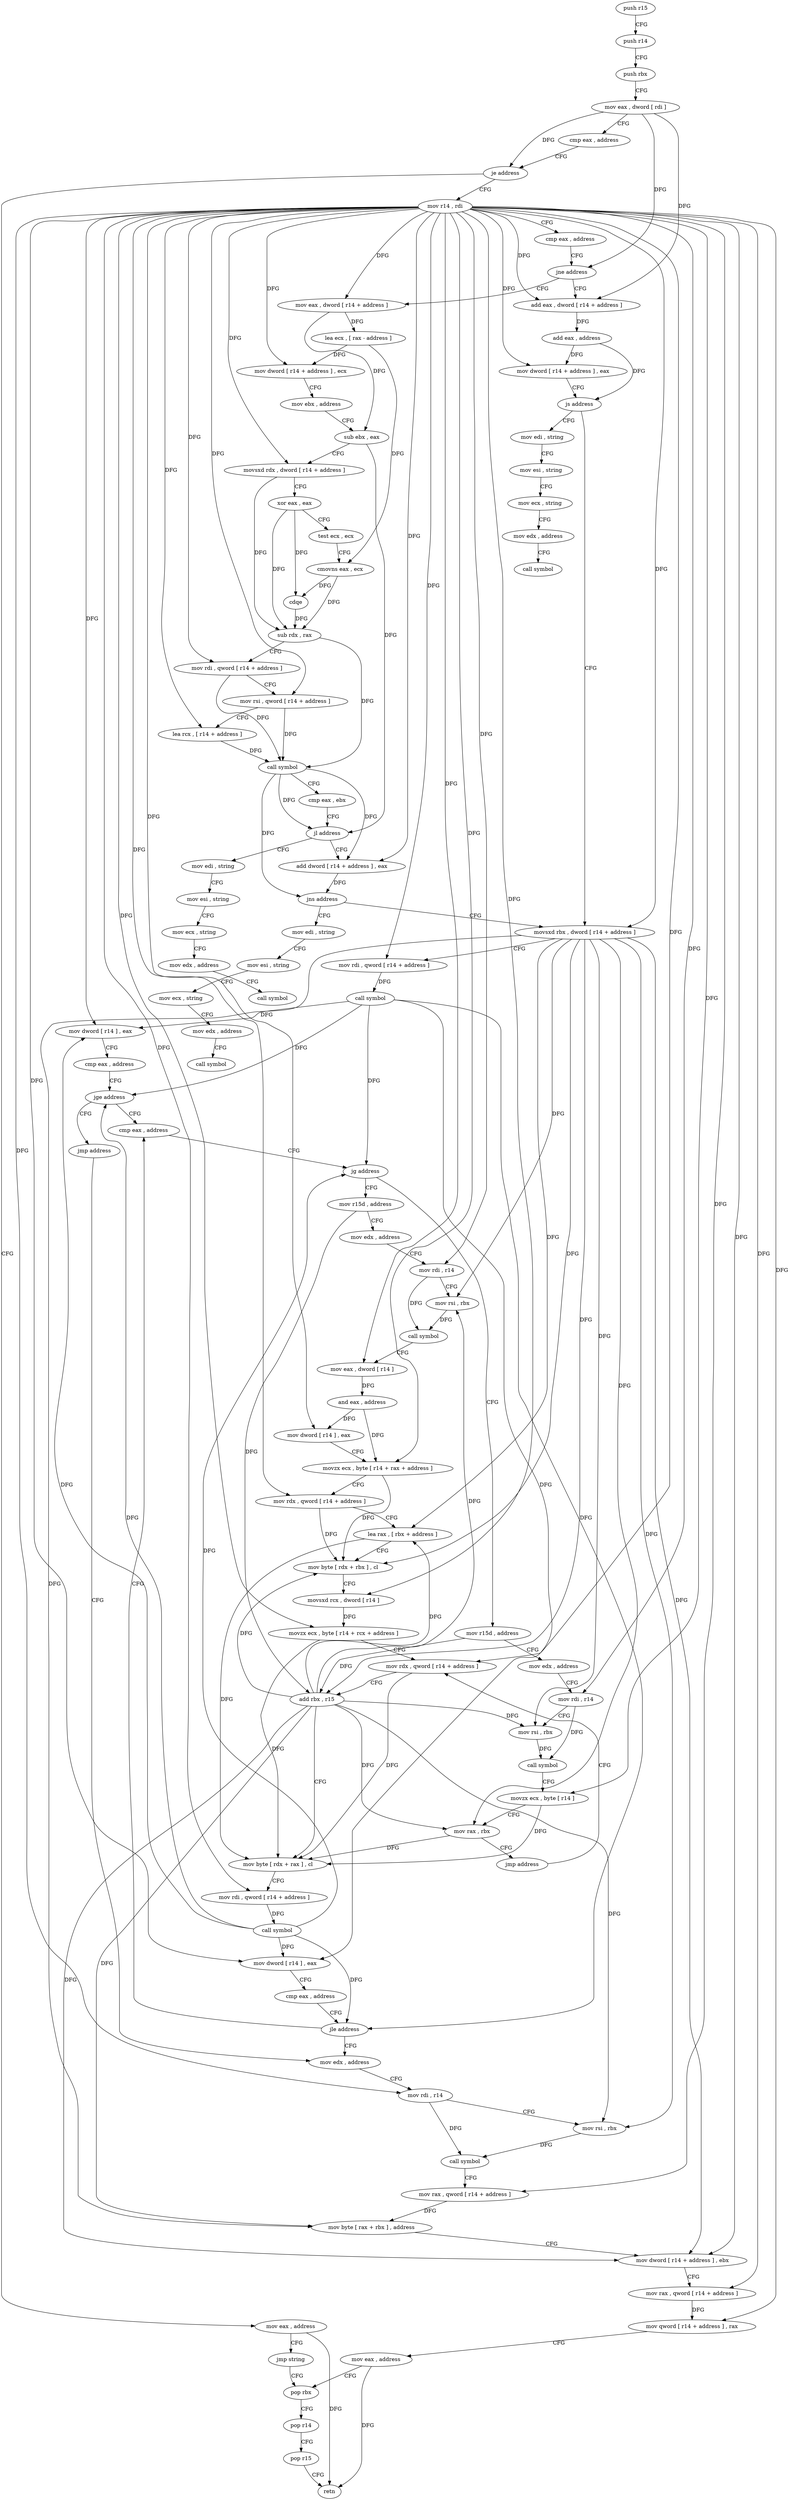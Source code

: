 digraph "func" {
"4209152" [label = "push r15" ]
"4209154" [label = "push r14" ]
"4209156" [label = "push rbx" ]
"4209157" [label = "mov eax , dword [ rdi ]" ]
"4209159" [label = "cmp eax , address" ]
"4209162" [label = "je address" ]
"4209262" [label = "mov eax , address" ]
"4209164" [label = "mov r14 , rdi" ]
"4209267" [label = "jmp string" ]
"4209492" [label = "pop rbx" ]
"4209167" [label = "cmp eax , address" ]
"4209170" [label = "jne address" ]
"4209272" [label = "add eax , dword [ r14 + address ]" ]
"4209172" [label = "mov eax , dword [ r14 + address ]" ]
"4209493" [label = "pop r14" ]
"4209495" [label = "pop r15" ]
"4209497" [label = "retn" ]
"4209276" [label = "add eax , address" ]
"4209279" [label = "mov dword [ r14 + address ] , eax" ]
"4209283" [label = "js address" ]
"4209523" [label = "mov edi , string" ]
"4209289" [label = "movsxd rbx , dword [ r14 + address ]" ]
"4209176" [label = "lea ecx , [ rax - address ]" ]
"4209179" [label = "mov dword [ r14 + address ] , ecx" ]
"4209183" [label = "mov ebx , address" ]
"4209188" [label = "sub ebx , eax" ]
"4209190" [label = "movsxd rdx , dword [ r14 + address ]" ]
"4209194" [label = "xor eax , eax" ]
"4209196" [label = "test ecx , ecx" ]
"4209198" [label = "cmovns eax , ecx" ]
"4209201" [label = "cdqe" ]
"4209203" [label = "sub rdx , rax" ]
"4209206" [label = "mov rdi , qword [ r14 + address ]" ]
"4209210" [label = "mov rsi , qword [ r14 + address ]" ]
"4209214" [label = "lea rcx , [ r14 + address ]" ]
"4209218" [label = "call symbol" ]
"4209223" [label = "cmp eax , ebx" ]
"4209225" [label = "jl address" ]
"4209498" [label = "mov edi , string" ]
"4209231" [label = "add dword [ r14 + address ] , eax" ]
"4209528" [label = "mov esi , string" ]
"4209533" [label = "mov ecx , string" ]
"4209538" [label = "mov edx , address" ]
"4209543" [label = "call symbol" ]
"4209293" [label = "mov rdi , qword [ r14 + address ]" ]
"4209297" [label = "call symbol" ]
"4209302" [label = "mov dword [ r14 ] , eax" ]
"4209305" [label = "cmp eax , address" ]
"4209308" [label = "jge address" ]
"4209415" [label = "cmp eax , address" ]
"4209310" [label = "jmp address" ]
"4209503" [label = "mov esi , string" ]
"4209508" [label = "mov ecx , string" ]
"4209513" [label = "mov edx , address" ]
"4209518" [label = "call symbol" ]
"4209235" [label = "jns address" ]
"4209237" [label = "mov edi , string" ]
"4209418" [label = "jg address" ]
"4209328" [label = "mov r15d , address" ]
"4209420" [label = "mov r15d , address" ]
"4209451" [label = "mov edx , address" ]
"4209242" [label = "mov esi , string" ]
"4209247" [label = "mov ecx , string" ]
"4209252" [label = "mov edx , address" ]
"4209257" [label = "call symbol" ]
"4209334" [label = "mov edx , address" ]
"4209339" [label = "mov rdi , r14" ]
"4209342" [label = "mov rsi , rbx" ]
"4209345" [label = "call symbol" ]
"4209350" [label = "mov eax , dword [ r14 ]" ]
"4209353" [label = "and eax , address" ]
"4209356" [label = "mov dword [ r14 ] , eax" ]
"4209359" [label = "movzx ecx , byte [ r14 + rax + address ]" ]
"4209365" [label = "mov rdx , qword [ r14 + address ]" ]
"4209369" [label = "lea rax , [ rbx + address ]" ]
"4209373" [label = "mov byte [ rdx + rbx ] , cl" ]
"4209376" [label = "movsxd rcx , dword [ r14 ]" ]
"4209379" [label = "movzx ecx , byte [ r14 + rcx + address ]" ]
"4209388" [label = "mov rdx , qword [ r14 + address ]" ]
"4209426" [label = "mov edx , address" ]
"4209431" [label = "mov rdi , r14" ]
"4209434" [label = "mov rsi , rbx" ]
"4209437" [label = "call symbol" ]
"4209442" [label = "movzx ecx , byte [ r14 ]" ]
"4209446" [label = "mov rax , rbx" ]
"4209449" [label = "jmp address" ]
"4209456" [label = "mov rdi , r14" ]
"4209459" [label = "mov rsi , rbx" ]
"4209462" [label = "call symbol" ]
"4209467" [label = "mov rax , qword [ r14 + address ]" ]
"4209471" [label = "mov byte [ rax + rbx ] , address" ]
"4209475" [label = "mov dword [ r14 + address ] , ebx" ]
"4209479" [label = "mov rax , qword [ r14 + address ]" ]
"4209483" [label = "mov qword [ r14 + address ] , rax" ]
"4209487" [label = "mov eax , address" ]
"4209392" [label = "add rbx , r15" ]
"4209395" [label = "mov byte [ rdx + rax ] , cl" ]
"4209398" [label = "mov rdi , qword [ r14 + address ]" ]
"4209402" [label = "call symbol" ]
"4209407" [label = "mov dword [ r14 ] , eax" ]
"4209410" [label = "cmp eax , address" ]
"4209413" [label = "jle address" ]
"4209152" -> "4209154" [ label = "CFG" ]
"4209154" -> "4209156" [ label = "CFG" ]
"4209156" -> "4209157" [ label = "CFG" ]
"4209157" -> "4209159" [ label = "CFG" ]
"4209157" -> "4209162" [ label = "DFG" ]
"4209157" -> "4209170" [ label = "DFG" ]
"4209157" -> "4209272" [ label = "DFG" ]
"4209159" -> "4209162" [ label = "CFG" ]
"4209162" -> "4209262" [ label = "CFG" ]
"4209162" -> "4209164" [ label = "CFG" ]
"4209262" -> "4209267" [ label = "CFG" ]
"4209262" -> "4209497" [ label = "DFG" ]
"4209164" -> "4209167" [ label = "CFG" ]
"4209164" -> "4209272" [ label = "DFG" ]
"4209164" -> "4209279" [ label = "DFG" ]
"4209164" -> "4209172" [ label = "DFG" ]
"4209164" -> "4209179" [ label = "DFG" ]
"4209164" -> "4209190" [ label = "DFG" ]
"4209164" -> "4209289" [ label = "DFG" ]
"4209164" -> "4209293" [ label = "DFG" ]
"4209164" -> "4209302" [ label = "DFG" ]
"4209164" -> "4209206" [ label = "DFG" ]
"4209164" -> "4209210" [ label = "DFG" ]
"4209164" -> "4209214" [ label = "DFG" ]
"4209164" -> "4209231" [ label = "DFG" ]
"4209164" -> "4209339" [ label = "DFG" ]
"4209164" -> "4209350" [ label = "DFG" ]
"4209164" -> "4209356" [ label = "DFG" ]
"4209164" -> "4209359" [ label = "DFG" ]
"4209164" -> "4209365" [ label = "DFG" ]
"4209164" -> "4209376" [ label = "DFG" ]
"4209164" -> "4209379" [ label = "DFG" ]
"4209164" -> "4209431" [ label = "DFG" ]
"4209164" -> "4209442" [ label = "DFG" ]
"4209164" -> "4209456" [ label = "DFG" ]
"4209164" -> "4209467" [ label = "DFG" ]
"4209164" -> "4209475" [ label = "DFG" ]
"4209164" -> "4209479" [ label = "DFG" ]
"4209164" -> "4209483" [ label = "DFG" ]
"4209164" -> "4209388" [ label = "DFG" ]
"4209164" -> "4209398" [ label = "DFG" ]
"4209164" -> "4209407" [ label = "DFG" ]
"4209267" -> "4209492" [ label = "CFG" ]
"4209492" -> "4209493" [ label = "CFG" ]
"4209167" -> "4209170" [ label = "CFG" ]
"4209170" -> "4209272" [ label = "CFG" ]
"4209170" -> "4209172" [ label = "CFG" ]
"4209272" -> "4209276" [ label = "DFG" ]
"4209172" -> "4209176" [ label = "DFG" ]
"4209172" -> "4209188" [ label = "DFG" ]
"4209493" -> "4209495" [ label = "CFG" ]
"4209495" -> "4209497" [ label = "CFG" ]
"4209276" -> "4209279" [ label = "DFG" ]
"4209276" -> "4209283" [ label = "DFG" ]
"4209279" -> "4209283" [ label = "CFG" ]
"4209283" -> "4209523" [ label = "CFG" ]
"4209283" -> "4209289" [ label = "CFG" ]
"4209523" -> "4209528" [ label = "CFG" ]
"4209289" -> "4209293" [ label = "CFG" ]
"4209289" -> "4209342" [ label = "DFG" ]
"4209289" -> "4209369" [ label = "DFG" ]
"4209289" -> "4209373" [ label = "DFG" ]
"4209289" -> "4209434" [ label = "DFG" ]
"4209289" -> "4209446" [ label = "DFG" ]
"4209289" -> "4209459" [ label = "DFG" ]
"4209289" -> "4209471" [ label = "DFG" ]
"4209289" -> "4209475" [ label = "DFG" ]
"4209289" -> "4209392" [ label = "DFG" ]
"4209176" -> "4209179" [ label = "DFG" ]
"4209176" -> "4209198" [ label = "DFG" ]
"4209179" -> "4209183" [ label = "CFG" ]
"4209183" -> "4209188" [ label = "CFG" ]
"4209188" -> "4209190" [ label = "CFG" ]
"4209188" -> "4209225" [ label = "DFG" ]
"4209190" -> "4209194" [ label = "CFG" ]
"4209190" -> "4209203" [ label = "DFG" ]
"4209194" -> "4209196" [ label = "CFG" ]
"4209194" -> "4209201" [ label = "DFG" ]
"4209194" -> "4209203" [ label = "DFG" ]
"4209196" -> "4209198" [ label = "CFG" ]
"4209198" -> "4209201" [ label = "DFG" ]
"4209198" -> "4209203" [ label = "DFG" ]
"4209201" -> "4209203" [ label = "DFG" ]
"4209203" -> "4209206" [ label = "CFG" ]
"4209203" -> "4209218" [ label = "DFG" ]
"4209206" -> "4209210" [ label = "CFG" ]
"4209206" -> "4209218" [ label = "DFG" ]
"4209210" -> "4209214" [ label = "CFG" ]
"4209210" -> "4209218" [ label = "DFG" ]
"4209214" -> "4209218" [ label = "DFG" ]
"4209218" -> "4209223" [ label = "CFG" ]
"4209218" -> "4209225" [ label = "DFG" ]
"4209218" -> "4209231" [ label = "DFG" ]
"4209218" -> "4209235" [ label = "DFG" ]
"4209223" -> "4209225" [ label = "CFG" ]
"4209225" -> "4209498" [ label = "CFG" ]
"4209225" -> "4209231" [ label = "CFG" ]
"4209498" -> "4209503" [ label = "CFG" ]
"4209231" -> "4209235" [ label = "DFG" ]
"4209528" -> "4209533" [ label = "CFG" ]
"4209533" -> "4209538" [ label = "CFG" ]
"4209538" -> "4209543" [ label = "CFG" ]
"4209293" -> "4209297" [ label = "DFG" ]
"4209297" -> "4209302" [ label = "DFG" ]
"4209297" -> "4209308" [ label = "DFG" ]
"4209297" -> "4209418" [ label = "DFG" ]
"4209297" -> "4209407" [ label = "DFG" ]
"4209297" -> "4209413" [ label = "DFG" ]
"4209302" -> "4209305" [ label = "CFG" ]
"4209305" -> "4209308" [ label = "CFG" ]
"4209308" -> "4209415" [ label = "CFG" ]
"4209308" -> "4209310" [ label = "CFG" ]
"4209415" -> "4209418" [ label = "CFG" ]
"4209310" -> "4209451" [ label = "CFG" ]
"4209503" -> "4209508" [ label = "CFG" ]
"4209508" -> "4209513" [ label = "CFG" ]
"4209513" -> "4209518" [ label = "CFG" ]
"4209235" -> "4209289" [ label = "CFG" ]
"4209235" -> "4209237" [ label = "CFG" ]
"4209237" -> "4209242" [ label = "CFG" ]
"4209418" -> "4209328" [ label = "CFG" ]
"4209418" -> "4209420" [ label = "CFG" ]
"4209328" -> "4209334" [ label = "CFG" ]
"4209328" -> "4209392" [ label = "DFG" ]
"4209420" -> "4209426" [ label = "CFG" ]
"4209420" -> "4209392" [ label = "DFG" ]
"4209451" -> "4209456" [ label = "CFG" ]
"4209242" -> "4209247" [ label = "CFG" ]
"4209247" -> "4209252" [ label = "CFG" ]
"4209252" -> "4209257" [ label = "CFG" ]
"4209334" -> "4209339" [ label = "CFG" ]
"4209339" -> "4209342" [ label = "CFG" ]
"4209339" -> "4209345" [ label = "DFG" ]
"4209342" -> "4209345" [ label = "DFG" ]
"4209345" -> "4209350" [ label = "CFG" ]
"4209350" -> "4209353" [ label = "DFG" ]
"4209353" -> "4209356" [ label = "DFG" ]
"4209353" -> "4209359" [ label = "DFG" ]
"4209356" -> "4209359" [ label = "CFG" ]
"4209359" -> "4209365" [ label = "CFG" ]
"4209359" -> "4209373" [ label = "DFG" ]
"4209365" -> "4209369" [ label = "CFG" ]
"4209365" -> "4209373" [ label = "DFG" ]
"4209369" -> "4209373" [ label = "CFG" ]
"4209369" -> "4209395" [ label = "DFG" ]
"4209373" -> "4209376" [ label = "CFG" ]
"4209376" -> "4209379" [ label = "DFG" ]
"4209379" -> "4209388" [ label = "CFG" ]
"4209379" -> "4209395" [ label = "DFG" ]
"4209388" -> "4209392" [ label = "CFG" ]
"4209388" -> "4209395" [ label = "DFG" ]
"4209426" -> "4209431" [ label = "CFG" ]
"4209431" -> "4209434" [ label = "CFG" ]
"4209431" -> "4209437" [ label = "DFG" ]
"4209434" -> "4209437" [ label = "DFG" ]
"4209437" -> "4209442" [ label = "CFG" ]
"4209442" -> "4209446" [ label = "CFG" ]
"4209442" -> "4209395" [ label = "DFG" ]
"4209446" -> "4209449" [ label = "CFG" ]
"4209446" -> "4209395" [ label = "DFG" ]
"4209449" -> "4209388" [ label = "CFG" ]
"4209456" -> "4209459" [ label = "CFG" ]
"4209456" -> "4209462" [ label = "DFG" ]
"4209459" -> "4209462" [ label = "DFG" ]
"4209462" -> "4209467" [ label = "CFG" ]
"4209467" -> "4209471" [ label = "DFG" ]
"4209471" -> "4209475" [ label = "CFG" ]
"4209475" -> "4209479" [ label = "CFG" ]
"4209479" -> "4209483" [ label = "DFG" ]
"4209483" -> "4209487" [ label = "CFG" ]
"4209487" -> "4209492" [ label = "CFG" ]
"4209487" -> "4209497" [ label = "DFG" ]
"4209392" -> "4209395" [ label = "CFG" ]
"4209392" -> "4209342" [ label = "DFG" ]
"4209392" -> "4209369" [ label = "DFG" ]
"4209392" -> "4209434" [ label = "DFG" ]
"4209392" -> "4209446" [ label = "DFG" ]
"4209392" -> "4209459" [ label = "DFG" ]
"4209392" -> "4209471" [ label = "DFG" ]
"4209392" -> "4209475" [ label = "DFG" ]
"4209392" -> "4209373" [ label = "DFG" ]
"4209395" -> "4209398" [ label = "CFG" ]
"4209398" -> "4209402" [ label = "DFG" ]
"4209402" -> "4209407" [ label = "DFG" ]
"4209402" -> "4209302" [ label = "DFG" ]
"4209402" -> "4209308" [ label = "DFG" ]
"4209402" -> "4209418" [ label = "DFG" ]
"4209402" -> "4209413" [ label = "DFG" ]
"4209407" -> "4209410" [ label = "CFG" ]
"4209410" -> "4209413" [ label = "CFG" ]
"4209413" -> "4209451" [ label = "CFG" ]
"4209413" -> "4209415" [ label = "CFG" ]
}
